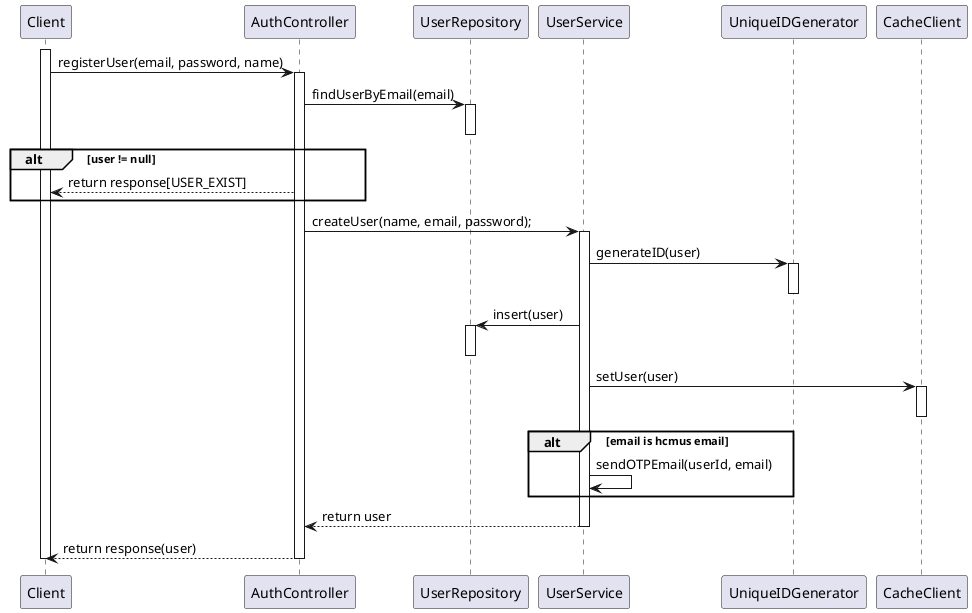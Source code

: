 @startuml

activate Client

Client -> AuthController: registerUser(email, password, name)
activate AuthController

AuthController -> UserRepository: findUserByEmail(email)
activate UserRepository
deactivate UserRepository

alt user != null
    Client <-- AuthController: return response[USER_EXIST]
end

AuthController -> UserService: createUser(name, email, password);
activate UserService

UserService -> UniqueIDGenerator: generateID(user)
activate UniqueIDGenerator
deactivate UniqueIDGenerator

UserService -> UserRepository: insert(user)
activate UserRepository
deactivate UserRepository

UserService -> CacheClient: setUser(user)
activate CacheClient
deactivate CacheClient

alt email is hcmus email
    UserService -> UserService: sendOTPEmail(userId, email)
end

AuthController <-- UserService: return user

deactivate UserService

Client <-- AuthController: return response(user)

deactivate AuthController

deactivate Client

@enduml
